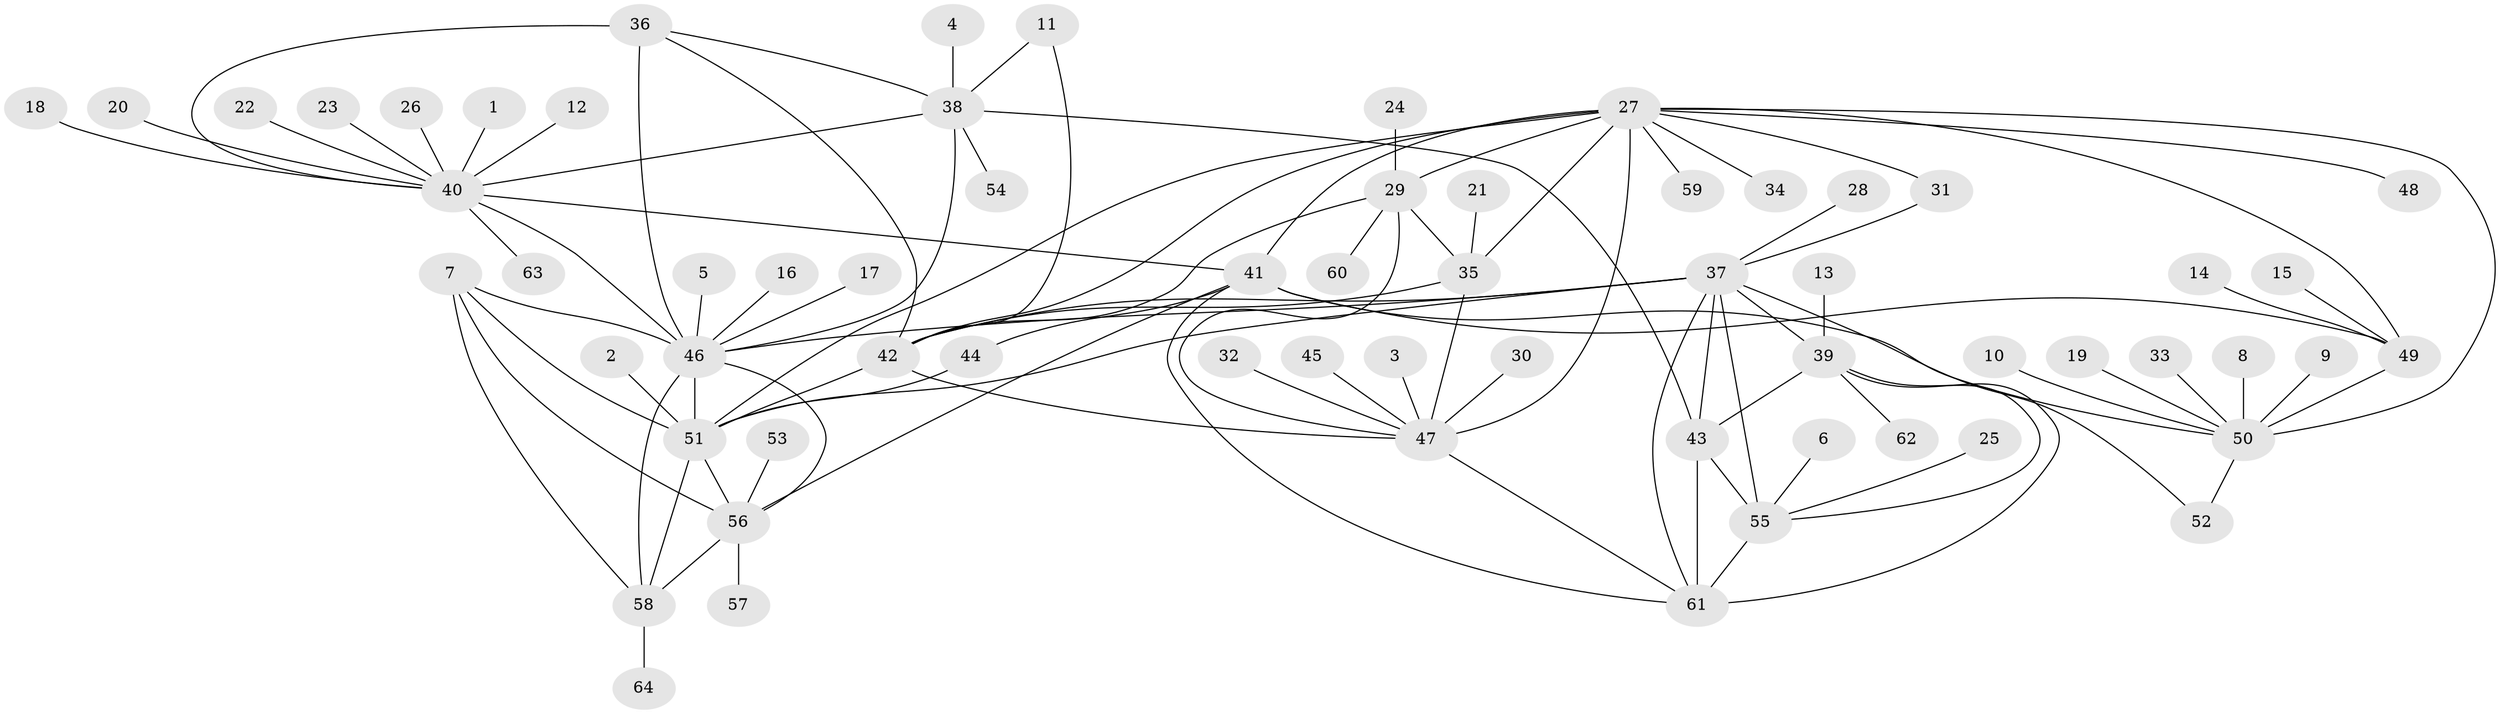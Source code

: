 // original degree distribution, {8: 0.03937007874015748, 7: 0.031496062992125984, 9: 0.047244094488188976, 10: 0.007874015748031496, 13: 0.015748031496062992, 6: 0.03937007874015748, 14: 0.007874015748031496, 5: 0.015748031496062992, 11: 0.023622047244094488, 16: 0.007874015748031496, 1: 0.6220472440944882, 2: 0.11811023622047244, 3: 0.015748031496062992, 4: 0.007874015748031496}
// Generated by graph-tools (version 1.1) at 2025/26/03/09/25 03:26:44]
// undirected, 64 vertices, 100 edges
graph export_dot {
graph [start="1"]
  node [color=gray90,style=filled];
  1;
  2;
  3;
  4;
  5;
  6;
  7;
  8;
  9;
  10;
  11;
  12;
  13;
  14;
  15;
  16;
  17;
  18;
  19;
  20;
  21;
  22;
  23;
  24;
  25;
  26;
  27;
  28;
  29;
  30;
  31;
  32;
  33;
  34;
  35;
  36;
  37;
  38;
  39;
  40;
  41;
  42;
  43;
  44;
  45;
  46;
  47;
  48;
  49;
  50;
  51;
  52;
  53;
  54;
  55;
  56;
  57;
  58;
  59;
  60;
  61;
  62;
  63;
  64;
  1 -- 40 [weight=1.0];
  2 -- 51 [weight=1.0];
  3 -- 47 [weight=1.0];
  4 -- 38 [weight=1.0];
  5 -- 46 [weight=1.0];
  6 -- 55 [weight=1.0];
  7 -- 46 [weight=1.0];
  7 -- 51 [weight=1.0];
  7 -- 56 [weight=2.0];
  7 -- 58 [weight=1.0];
  8 -- 50 [weight=1.0];
  9 -- 50 [weight=1.0];
  10 -- 50 [weight=1.0];
  11 -- 38 [weight=1.0];
  11 -- 42 [weight=1.0];
  12 -- 40 [weight=1.0];
  13 -- 39 [weight=1.0];
  14 -- 49 [weight=1.0];
  15 -- 49 [weight=1.0];
  16 -- 46 [weight=1.0];
  17 -- 46 [weight=1.0];
  18 -- 40 [weight=1.0];
  19 -- 50 [weight=1.0];
  20 -- 40 [weight=1.0];
  21 -- 35 [weight=1.0];
  22 -- 40 [weight=1.0];
  23 -- 40 [weight=1.0];
  24 -- 29 [weight=1.0];
  25 -- 55 [weight=1.0];
  26 -- 40 [weight=1.0];
  27 -- 29 [weight=2.0];
  27 -- 31 [weight=1.0];
  27 -- 34 [weight=1.0];
  27 -- 35 [weight=2.0];
  27 -- 41 [weight=3.0];
  27 -- 42 [weight=2.0];
  27 -- 47 [weight=2.0];
  27 -- 48 [weight=1.0];
  27 -- 49 [weight=3.0];
  27 -- 50 [weight=3.0];
  27 -- 51 [weight=1.0];
  27 -- 59 [weight=1.0];
  28 -- 37 [weight=1.0];
  29 -- 35 [weight=1.0];
  29 -- 42 [weight=1.0];
  29 -- 47 [weight=1.0];
  29 -- 60 [weight=1.0];
  30 -- 47 [weight=1.0];
  31 -- 37 [weight=1.0];
  32 -- 47 [weight=1.0];
  33 -- 50 [weight=1.0];
  35 -- 42 [weight=1.0];
  35 -- 47 [weight=1.0];
  36 -- 38 [weight=2.0];
  36 -- 40 [weight=2.0];
  36 -- 42 [weight=1.0];
  36 -- 46 [weight=4.0];
  37 -- 39 [weight=1.0];
  37 -- 42 [weight=1.0];
  37 -- 43 [weight=2.0];
  37 -- 46 [weight=1.0];
  37 -- 51 [weight=1.0];
  37 -- 52 [weight=1.0];
  37 -- 55 [weight=1.0];
  37 -- 61 [weight=1.0];
  38 -- 40 [weight=1.0];
  38 -- 43 [weight=1.0];
  38 -- 46 [weight=2.0];
  38 -- 54 [weight=1.0];
  39 -- 43 [weight=2.0];
  39 -- 55 [weight=1.0];
  39 -- 61 [weight=1.0];
  39 -- 62 [weight=1.0];
  40 -- 41 [weight=1.0];
  40 -- 46 [weight=2.0];
  40 -- 63 [weight=1.0];
  41 -- 44 [weight=1.0];
  41 -- 49 [weight=1.0];
  41 -- 50 [weight=1.0];
  41 -- 56 [weight=1.0];
  41 -- 61 [weight=1.0];
  42 -- 47 [weight=1.0];
  42 -- 51 [weight=1.0];
  43 -- 55 [weight=2.0];
  43 -- 61 [weight=2.0];
  44 -- 51 [weight=1.0];
  45 -- 47 [weight=1.0];
  46 -- 51 [weight=1.0];
  46 -- 56 [weight=2.0];
  46 -- 58 [weight=2.0];
  47 -- 61 [weight=1.0];
  49 -- 50 [weight=1.0];
  50 -- 52 [weight=1.0];
  51 -- 56 [weight=2.0];
  51 -- 58 [weight=1.0];
  53 -- 56 [weight=1.0];
  55 -- 61 [weight=1.0];
  56 -- 57 [weight=1.0];
  56 -- 58 [weight=2.0];
  58 -- 64 [weight=1.0];
}

